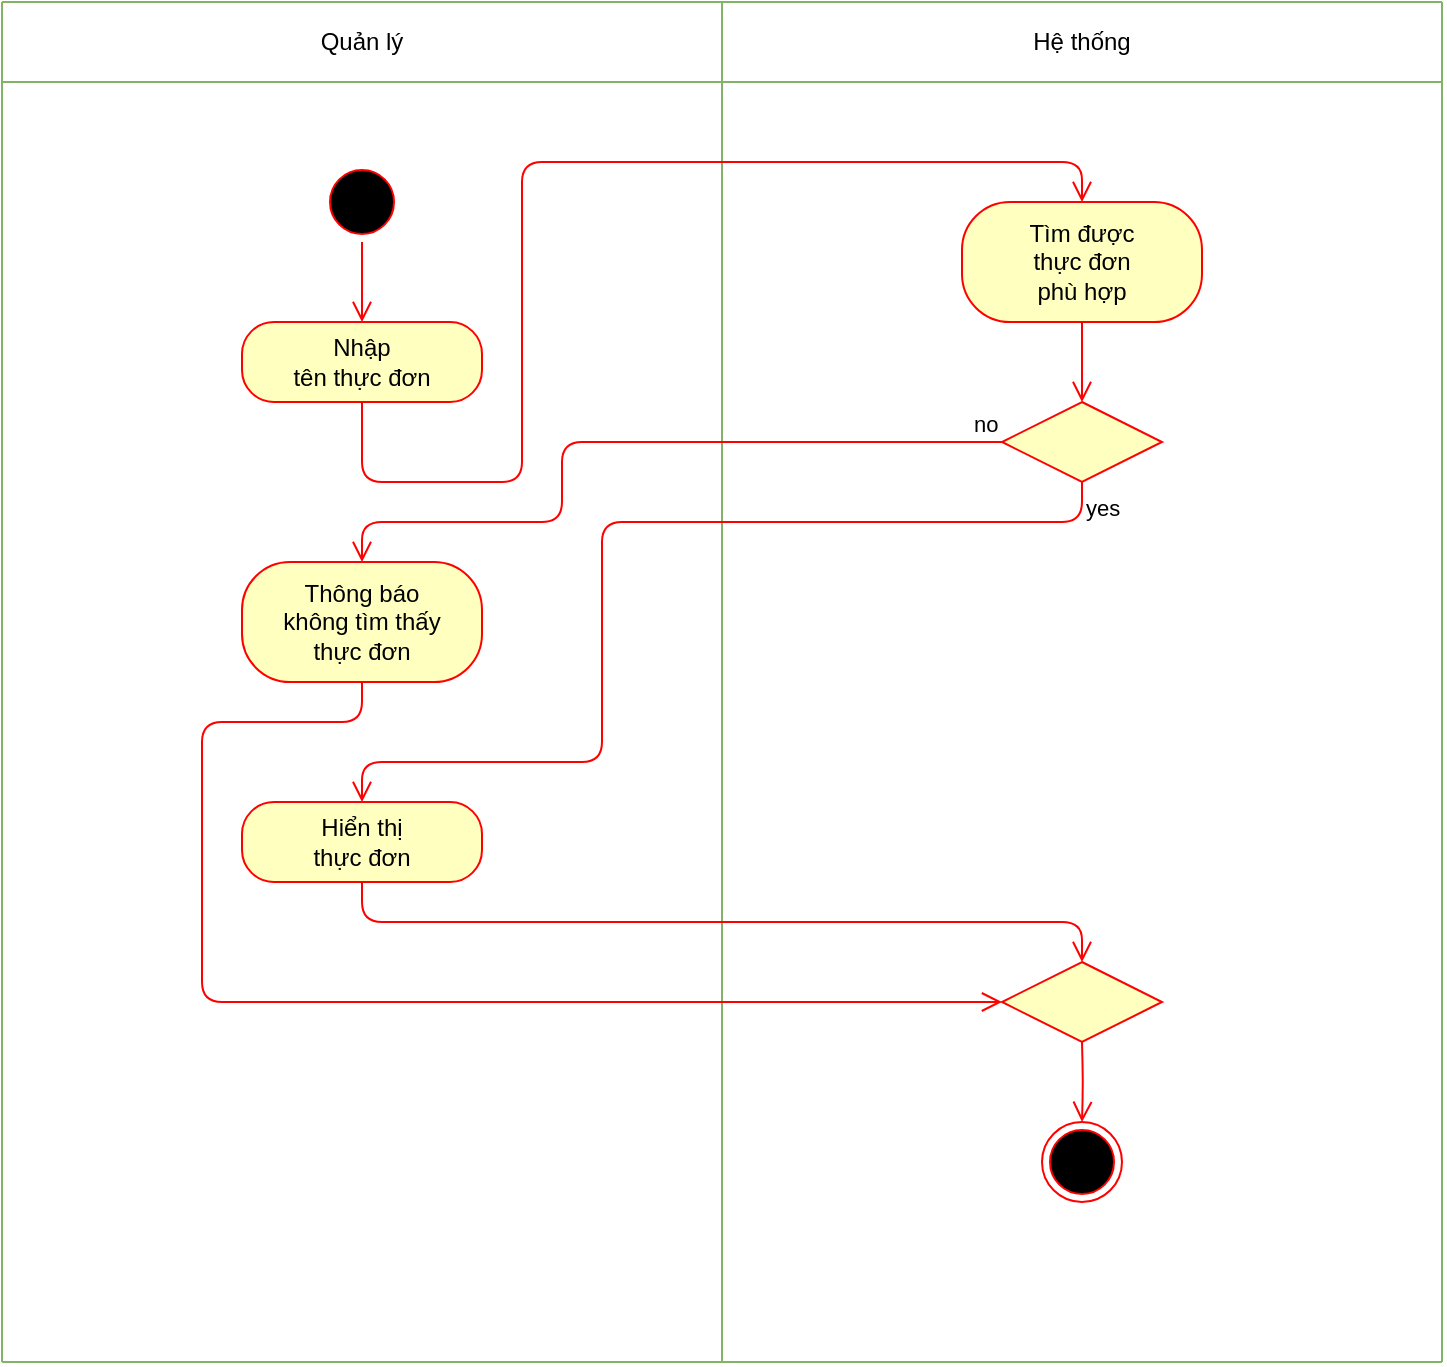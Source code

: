 <mxfile version="14.4.3" type="device"><diagram id="uadc7AbADRQB8oqKmgJu" name="Page-1"><mxGraphModel dx="1038" dy="607" grid="1" gridSize="10" guides="1" tooltips="1" connect="1" arrows="1" fold="1" page="1" pageScale="1" pageWidth="850" pageHeight="1100" math="0" shadow="0"><root><mxCell id="0"/><mxCell id="1" parent="0"/><mxCell id="VpNfaCNSpJx_hI44NEPP-1" value="" style="endArrow=none;html=1;fillColor=#d5e8d4;strokeColor=#82b366;" parent="1" edge="1"><mxGeometry width="50" height="50" relative="1" as="geometry"><mxPoint x="80" y="40" as="sourcePoint"/><mxPoint x="800" y="40" as="targetPoint"/></mxGeometry></mxCell><mxCell id="VpNfaCNSpJx_hI44NEPP-2" value="" style="endArrow=none;html=1;fillColor=#d5e8d4;strokeColor=#82b366;" parent="1" edge="1"><mxGeometry width="50" height="50" relative="1" as="geometry"><mxPoint x="440" y="720" as="sourcePoint"/><mxPoint x="440" y="40" as="targetPoint"/></mxGeometry></mxCell><mxCell id="VpNfaCNSpJx_hI44NEPP-3" value="Quản lý" style="text;html=1;strokeColor=none;fillColor=none;align=center;verticalAlign=middle;whiteSpace=wrap;rounded=0;" parent="1" vertex="1"><mxGeometry x="220" y="50" width="80" height="20" as="geometry"/></mxCell><mxCell id="VpNfaCNSpJx_hI44NEPP-4" value="Hệ thống" style="text;html=1;strokeColor=none;fillColor=none;align=center;verticalAlign=middle;whiteSpace=wrap;rounded=0;" parent="1" vertex="1"><mxGeometry x="580" y="50" width="80" height="20" as="geometry"/></mxCell><mxCell id="VpNfaCNSpJx_hI44NEPP-5" value="" style="endArrow=none;html=1;fillColor=#d5e8d4;strokeColor=#82b366;" parent="1" edge="1"><mxGeometry width="50" height="50" relative="1" as="geometry"><mxPoint x="80" y="80" as="sourcePoint"/><mxPoint x="800" y="80" as="targetPoint"/></mxGeometry></mxCell><mxCell id="VpNfaCNSpJx_hI44NEPP-6" value="" style="endArrow=none;html=1;fillColor=#d5e8d4;strokeColor=#82b366;" parent="1" edge="1"><mxGeometry width="50" height="50" relative="1" as="geometry"><mxPoint x="80" y="720" as="sourcePoint"/><mxPoint x="80" y="40" as="targetPoint"/></mxGeometry></mxCell><mxCell id="VpNfaCNSpJx_hI44NEPP-7" value="" style="endArrow=none;html=1;fillColor=#d5e8d4;strokeColor=#82b366;" parent="1" edge="1"><mxGeometry width="50" height="50" relative="1" as="geometry"><mxPoint x="800" y="720" as="sourcePoint"/><mxPoint x="800" y="40" as="targetPoint"/></mxGeometry></mxCell><mxCell id="VpNfaCNSpJx_hI44NEPP-8" value="" style="ellipse;html=1;shape=startState;fillColor=#000000;strokeColor=#ff0000;" parent="1" vertex="1"><mxGeometry x="240" y="120" width="40" height="40" as="geometry"/></mxCell><mxCell id="VpNfaCNSpJx_hI44NEPP-9" value="" style="ellipse;html=1;shape=endState;fillColor=#000000;strokeColor=#ff0000;" parent="1" vertex="1"><mxGeometry x="600" y="600" width="40" height="40" as="geometry"/></mxCell><mxCell id="VpNfaCNSpJx_hI44NEPP-10" value="" style="endArrow=none;html=1;fillColor=#d5e8d4;strokeColor=#82b366;" parent="1" edge="1"><mxGeometry width="50" height="50" relative="1" as="geometry"><mxPoint x="80" y="720" as="sourcePoint"/><mxPoint x="800" y="720" as="targetPoint"/></mxGeometry></mxCell><mxCell id="VpNfaCNSpJx_hI44NEPP-11" value="" style="edgeStyle=orthogonalEdgeStyle;html=1;verticalAlign=bottom;endArrow=open;endSize=8;strokeColor=#ff0000;exitX=0.5;exitY=1;exitDx=0;exitDy=0;entryX=0.5;entryY=0;entryDx=0;entryDy=0;" parent="1" target="VpNfaCNSpJx_hI44NEPP-9" edge="1"><mxGeometry relative="1" as="geometry"><mxPoint x="270" y="250" as="targetPoint"/><mxPoint x="620" y="560" as="sourcePoint"/></mxGeometry></mxCell><mxCell id="VpNfaCNSpJx_hI44NEPP-12" value="Nhập&lt;br&gt;tên thực đơn" style="rounded=1;whiteSpace=wrap;html=1;arcSize=40;fontColor=#000000;fillColor=#ffffc0;strokeColor=#ff0000;" parent="1" vertex="1"><mxGeometry x="200" y="200" width="120" height="40" as="geometry"/></mxCell><mxCell id="VpNfaCNSpJx_hI44NEPP-13" value="" style="edgeStyle=orthogonalEdgeStyle;html=1;verticalAlign=bottom;endArrow=open;endSize=8;strokeColor=#ff0000;exitX=0.5;exitY=1;exitDx=0;exitDy=0;entryX=0.5;entryY=0;entryDx=0;entryDy=0;" parent="1" source="VpNfaCNSpJx_hI44NEPP-8" target="VpNfaCNSpJx_hI44NEPP-12" edge="1"><mxGeometry relative="1" as="geometry"><mxPoint x="270" y="290" as="targetPoint"/><mxPoint x="270" y="250" as="sourcePoint"/></mxGeometry></mxCell><mxCell id="VpNfaCNSpJx_hI44NEPP-15" value="" style="edgeStyle=orthogonalEdgeStyle;html=1;verticalAlign=bottom;endArrow=open;endSize=8;strokeColor=#ff0000;exitX=0.5;exitY=1;exitDx=0;exitDy=0;entryX=0.5;entryY=0;entryDx=0;entryDy=0;" parent="1" source="VpNfaCNSpJx_hI44NEPP-12" edge="1"><mxGeometry relative="1" as="geometry"><mxPoint x="620" y="140" as="targetPoint"/><mxPoint x="260" y="320" as="sourcePoint"/><Array as="points"><mxPoint x="260" y="280"/><mxPoint x="340" y="280"/><mxPoint x="340" y="120"/><mxPoint x="620" y="120"/></Array></mxGeometry></mxCell><mxCell id="VpNfaCNSpJx_hI44NEPP-21" value="" style="rhombus;whiteSpace=wrap;html=1;fillColor=#ffffc0;strokeColor=#ff0000;" parent="1" vertex="1"><mxGeometry x="580" y="520" width="80" height="40" as="geometry"/></mxCell><mxCell id="VpNfaCNSpJx_hI44NEPP-22" value="Tìm được&lt;br&gt;thực đơn&lt;br&gt;phù hợp" style="rounded=1;whiteSpace=wrap;html=1;arcSize=40;fontColor=#000000;fillColor=#ffffc0;strokeColor=#ff0000;" parent="1" vertex="1"><mxGeometry x="560" y="140" width="120" height="60" as="geometry"/></mxCell><mxCell id="VpNfaCNSpJx_hI44NEPP-23" value="" style="edgeStyle=orthogonalEdgeStyle;html=1;verticalAlign=bottom;endArrow=open;endSize=8;strokeColor=#ff0000;entryX=0.5;entryY=0;entryDx=0;entryDy=0;" parent="1" source="VpNfaCNSpJx_hI44NEPP-22" edge="1" target="VpNfaCNSpJx_hI44NEPP-24"><mxGeometry relative="1" as="geometry"><mxPoint x="620" y="340" as="targetPoint"/></mxGeometry></mxCell><mxCell id="VpNfaCNSpJx_hI44NEPP-24" value="" style="rhombus;whiteSpace=wrap;html=1;fillColor=#ffffc0;strokeColor=#ff0000;" parent="1" vertex="1"><mxGeometry x="580" y="240" width="80" height="40" as="geometry"/></mxCell><mxCell id="VpNfaCNSpJx_hI44NEPP-25" value="no" style="edgeStyle=orthogonalEdgeStyle;html=1;align=left;verticalAlign=bottom;endArrow=open;endSize=8;strokeColor=#ff0000;exitX=0;exitY=0.5;exitDx=0;exitDy=0;entryX=0.5;entryY=0;entryDx=0;entryDy=0;" parent="1" source="VpNfaCNSpJx_hI44NEPP-24" target="VpNfaCNSpJx_hI44NEPP-29" edge="1"><mxGeometry x="-0.913" relative="1" as="geometry"><mxPoint x="760" y="260" as="targetPoint"/><Array as="points"><mxPoint x="360" y="260"/><mxPoint x="360" y="300"/><mxPoint x="260" y="300"/></Array><mxPoint as="offset"/></mxGeometry></mxCell><mxCell id="VpNfaCNSpJx_hI44NEPP-26" value="yes" style="edgeStyle=orthogonalEdgeStyle;html=1;align=left;verticalAlign=top;endArrow=open;endSize=8;strokeColor=#ff0000;entryX=0.5;entryY=0;entryDx=0;entryDy=0;" parent="1" source="VpNfaCNSpJx_hI44NEPP-24" edge="1" target="4cFxIPkeNx--Y2Ce4FxA-2"><mxGeometry x="-1" relative="1" as="geometry"><mxPoint x="620" y="320" as="targetPoint"/><Array as="points"><mxPoint x="620" y="300"/><mxPoint x="380" y="300"/><mxPoint x="380" y="420"/><mxPoint x="260" y="420"/></Array></mxGeometry></mxCell><mxCell id="VpNfaCNSpJx_hI44NEPP-29" value="Thông báo&lt;br&gt;không tìm thấy&lt;br&gt;thực đơn" style="rounded=1;whiteSpace=wrap;html=1;arcSize=40;fontColor=#000000;fillColor=#ffffc0;strokeColor=#ff0000;" parent="1" vertex="1"><mxGeometry x="200" y="320" width="120" height="60" as="geometry"/></mxCell><mxCell id="VpNfaCNSpJx_hI44NEPP-30" value="" style="edgeStyle=orthogonalEdgeStyle;html=1;verticalAlign=bottom;endArrow=open;endSize=8;strokeColor=#ff0000;entryX=0;entryY=0.5;entryDx=0;entryDy=0;" parent="1" source="VpNfaCNSpJx_hI44NEPP-29" target="VpNfaCNSpJx_hI44NEPP-21" edge="1"><mxGeometry relative="1" as="geometry"><mxPoint x="120" y="410" as="targetPoint"/><Array as="points"><mxPoint x="260" y="400"/><mxPoint x="180" y="400"/><mxPoint x="180" y="540"/></Array></mxGeometry></mxCell><mxCell id="4cFxIPkeNx--Y2Ce4FxA-2" value="Hiển thị&lt;br&gt;thực đơn" style="rounded=1;whiteSpace=wrap;html=1;arcSize=40;fontColor=#000000;fillColor=#ffffc0;strokeColor=#ff0000;" vertex="1" parent="1"><mxGeometry x="200" y="440" width="120" height="40" as="geometry"/></mxCell><mxCell id="4cFxIPkeNx--Y2Ce4FxA-3" value="" style="edgeStyle=orthogonalEdgeStyle;html=1;verticalAlign=bottom;endArrow=open;endSize=8;strokeColor=#ff0000;" edge="1" source="4cFxIPkeNx--Y2Ce4FxA-2" parent="1" target="VpNfaCNSpJx_hI44NEPP-21"><mxGeometry relative="1" as="geometry"><mxPoint x="260" y="540" as="targetPoint"/><Array as="points"><mxPoint x="260" y="500"/><mxPoint x="620" y="500"/></Array></mxGeometry></mxCell></root></mxGraphModel></diagram></mxfile>